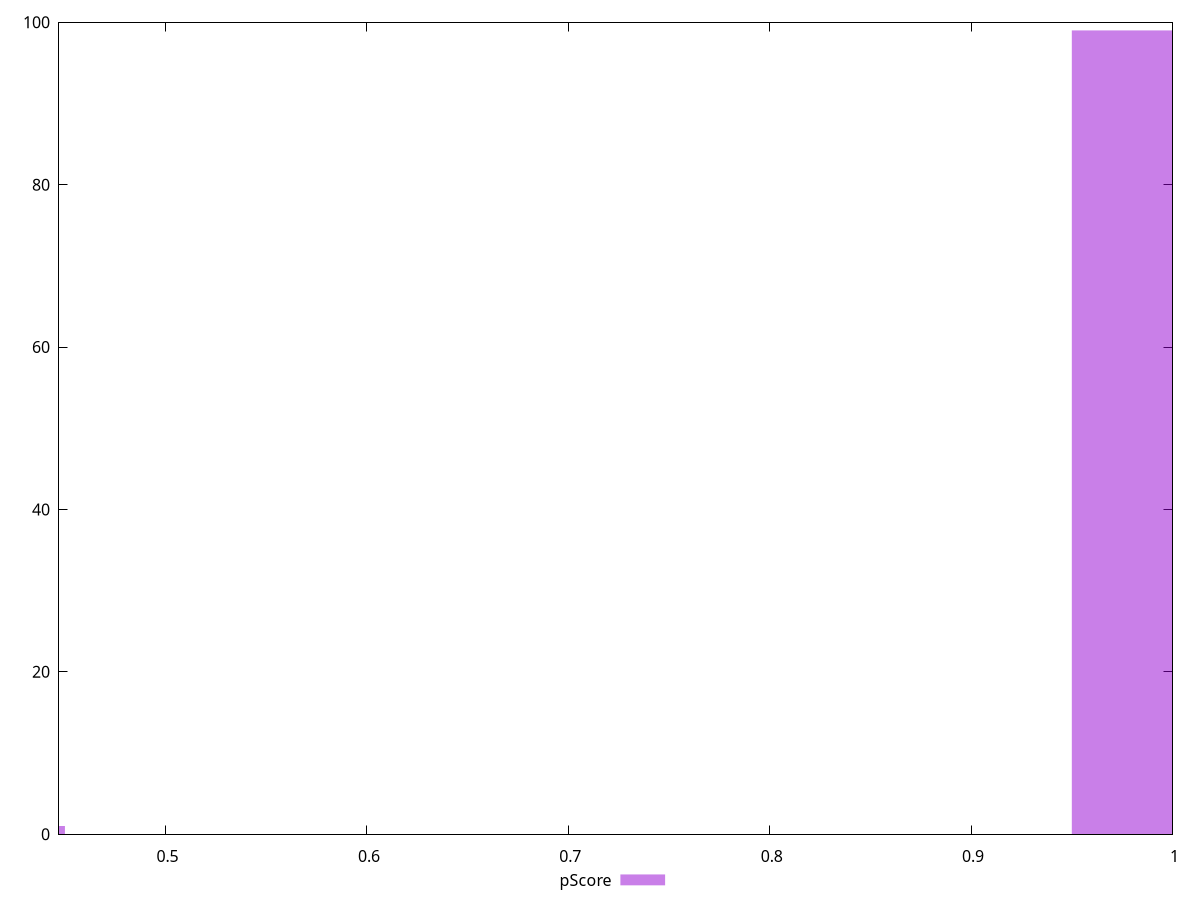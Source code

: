 reset

$pScore <<EOF
0.4 1
1 99
EOF

set key outside below
set boxwidth 0.1
set xrange [0.4470588235294118:1]
set yrange [0:100]
set trange [0:100]
set style fill transparent solid 0.5 noborder
set terminal svg size 640, 490 enhanced background rgb 'white'
set output "report_00025_2021-02-22T21:38:55.199Z/offscreen-images/samples/pages+cached/pScore/histogram.svg"

plot $pScore title "pScore" with boxes

reset
